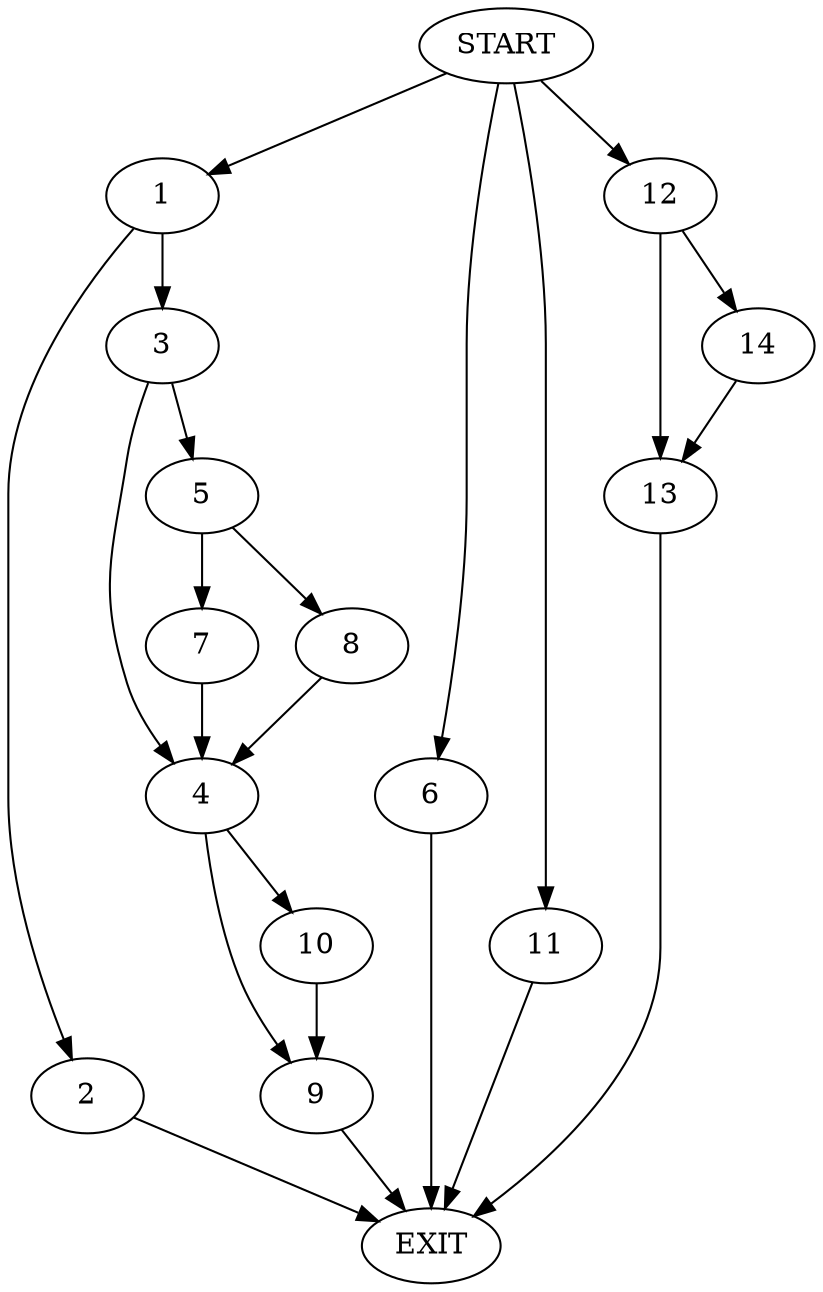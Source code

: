 digraph {
0 [label="START"]
15 [label="EXIT"]
0 -> 1
1 -> 2
1 -> 3
2 -> 15
3 -> 4
3 -> 5
0 -> 6
6 -> 15
5 -> 7
5 -> 8
4 -> 9
4 -> 10
7 -> 4
8 -> 4
9 -> 15
10 -> 9
0 -> 11
11 -> 15
0 -> 12
12 -> 13
12 -> 14
14 -> 13
13 -> 15
}

